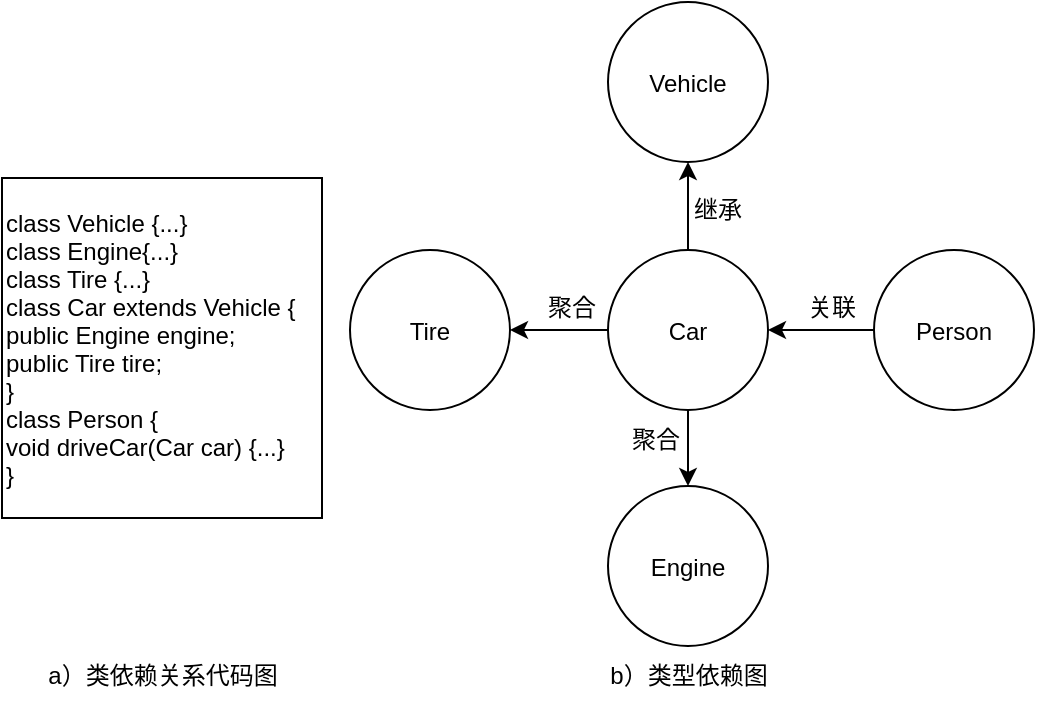 <mxfile version="21.3.2" type="github">
  <diagram name="第 1 页" id="7M-l7BR7Un3b2fesvWjB">
    <mxGraphModel dx="696" dy="387" grid="1" gridSize="10" guides="1" tooltips="1" connect="1" arrows="1" fold="1" page="1" pageScale="1" pageWidth="827" pageHeight="1169" math="0" shadow="0">
      <root>
        <mxCell id="0" />
        <mxCell id="1" parent="0" />
        <mxCell id="0acKbD2YNwJu18VlAzpX-1" value="class Vehicle {...}&#xa;class Engine{...}&#xa;class Tire {...}&#xa;class Car extends Vehicle {&#xa;public Engine engine;&#xa;public Tire tire;&#xa;}&#xa;class Person {&#xa;void driveCar(Car car) {...}&#xa;}" style="rounded=0;align=left;" vertex="1" parent="1">
          <mxGeometry x="60" y="145" width="160" height="170" as="geometry" />
        </mxCell>
        <mxCell id="0acKbD2YNwJu18VlAzpX-2" value="继承" style="text;strokeColor=none;fillColor=none;align=center;verticalAlign=middle;rounded=0;" vertex="1" parent="1">
          <mxGeometry x="388" y="145" width="60" height="30" as="geometry" />
        </mxCell>
        <mxCell id="0acKbD2YNwJu18VlAzpX-3" value="Tire" style="ellipse;aspect=fixed;" vertex="1" parent="1">
          <mxGeometry x="234" y="181" width="80" height="80" as="geometry" />
        </mxCell>
        <mxCell id="0acKbD2YNwJu18VlAzpX-4" value="Vehicle" style="ellipse;aspect=fixed;" vertex="1" parent="1">
          <mxGeometry x="363" y="57" width="80" height="80" as="geometry" />
        </mxCell>
        <mxCell id="0acKbD2YNwJu18VlAzpX-5" value="" style="edgeStyle=orthogonalEdgeStyle;rounded=0;orthogonalLoop=1;jettySize=auto;" edge="1" parent="1" source="0acKbD2YNwJu18VlAzpX-8" target="0acKbD2YNwJu18VlAzpX-3">
          <mxGeometry relative="1" as="geometry" />
        </mxCell>
        <mxCell id="0acKbD2YNwJu18VlAzpX-6" value="" style="edgeStyle=orthogonalEdgeStyle;rounded=0;orthogonalLoop=1;jettySize=auto;" edge="1" parent="1" source="0acKbD2YNwJu18VlAzpX-8" target="0acKbD2YNwJu18VlAzpX-4">
          <mxGeometry relative="1" as="geometry" />
        </mxCell>
        <mxCell id="0acKbD2YNwJu18VlAzpX-7" value="" style="edgeStyle=orthogonalEdgeStyle;rounded=0;orthogonalLoop=1;jettySize=auto;" edge="1" parent="1" source="0acKbD2YNwJu18VlAzpX-8" target="0acKbD2YNwJu18VlAzpX-11">
          <mxGeometry relative="1" as="geometry" />
        </mxCell>
        <mxCell id="0acKbD2YNwJu18VlAzpX-8" value="Car" style="ellipse;aspect=fixed;" vertex="1" parent="1">
          <mxGeometry x="363" y="181" width="80" height="80" as="geometry" />
        </mxCell>
        <mxCell id="0acKbD2YNwJu18VlAzpX-9" value="" style="edgeStyle=orthogonalEdgeStyle;rounded=0;orthogonalLoop=1;jettySize=auto;" edge="1" parent="1" source="0acKbD2YNwJu18VlAzpX-10" target="0acKbD2YNwJu18VlAzpX-8">
          <mxGeometry relative="1" as="geometry" />
        </mxCell>
        <mxCell id="0acKbD2YNwJu18VlAzpX-10" value="Person" style="ellipse;aspect=fixed;" vertex="1" parent="1">
          <mxGeometry x="496" y="181" width="80" height="80" as="geometry" />
        </mxCell>
        <mxCell id="0acKbD2YNwJu18VlAzpX-11" value="Engine" style="ellipse;aspect=fixed;" vertex="1" parent="1">
          <mxGeometry x="363" y="299" width="80" height="80" as="geometry" />
        </mxCell>
        <mxCell id="0acKbD2YNwJu18VlAzpX-12" value="聚合" style="text;html=1;strokeColor=none;fillColor=none;align=center;verticalAlign=middle;whiteSpace=wrap;rounded=0;" vertex="1" parent="1">
          <mxGeometry x="315" y="195" width="60" height="30" as="geometry" />
        </mxCell>
        <mxCell id="0acKbD2YNwJu18VlAzpX-13" value="聚合" style="text;html=1;strokeColor=none;fillColor=none;align=center;verticalAlign=middle;whiteSpace=wrap;rounded=0;" vertex="1" parent="1">
          <mxGeometry x="357" y="261" width="60" height="30" as="geometry" />
        </mxCell>
        <mxCell id="0acKbD2YNwJu18VlAzpX-14" value="关联" style="text;html=1;strokeColor=none;fillColor=none;align=center;verticalAlign=middle;whiteSpace=wrap;rounded=0;" vertex="1" parent="1">
          <mxGeometry x="445" y="195" width="60" height="30" as="geometry" />
        </mxCell>
        <mxCell id="0acKbD2YNwJu18VlAzpX-15" value="a）类依赖关系代码图" style="text;html=1;strokeColor=none;fillColor=none;align=center;verticalAlign=middle;whiteSpace=wrap;rounded=0;" vertex="1" parent="1">
          <mxGeometry x="69.5" y="379" width="141" height="30" as="geometry" />
        </mxCell>
        <mxCell id="0acKbD2YNwJu18VlAzpX-16" value="b）类型依赖图" style="text;html=1;strokeColor=none;fillColor=none;align=center;verticalAlign=middle;whiteSpace=wrap;rounded=0;" vertex="1" parent="1">
          <mxGeometry x="332.5" y="379" width="141" height="30" as="geometry" />
        </mxCell>
      </root>
    </mxGraphModel>
  </diagram>
</mxfile>
